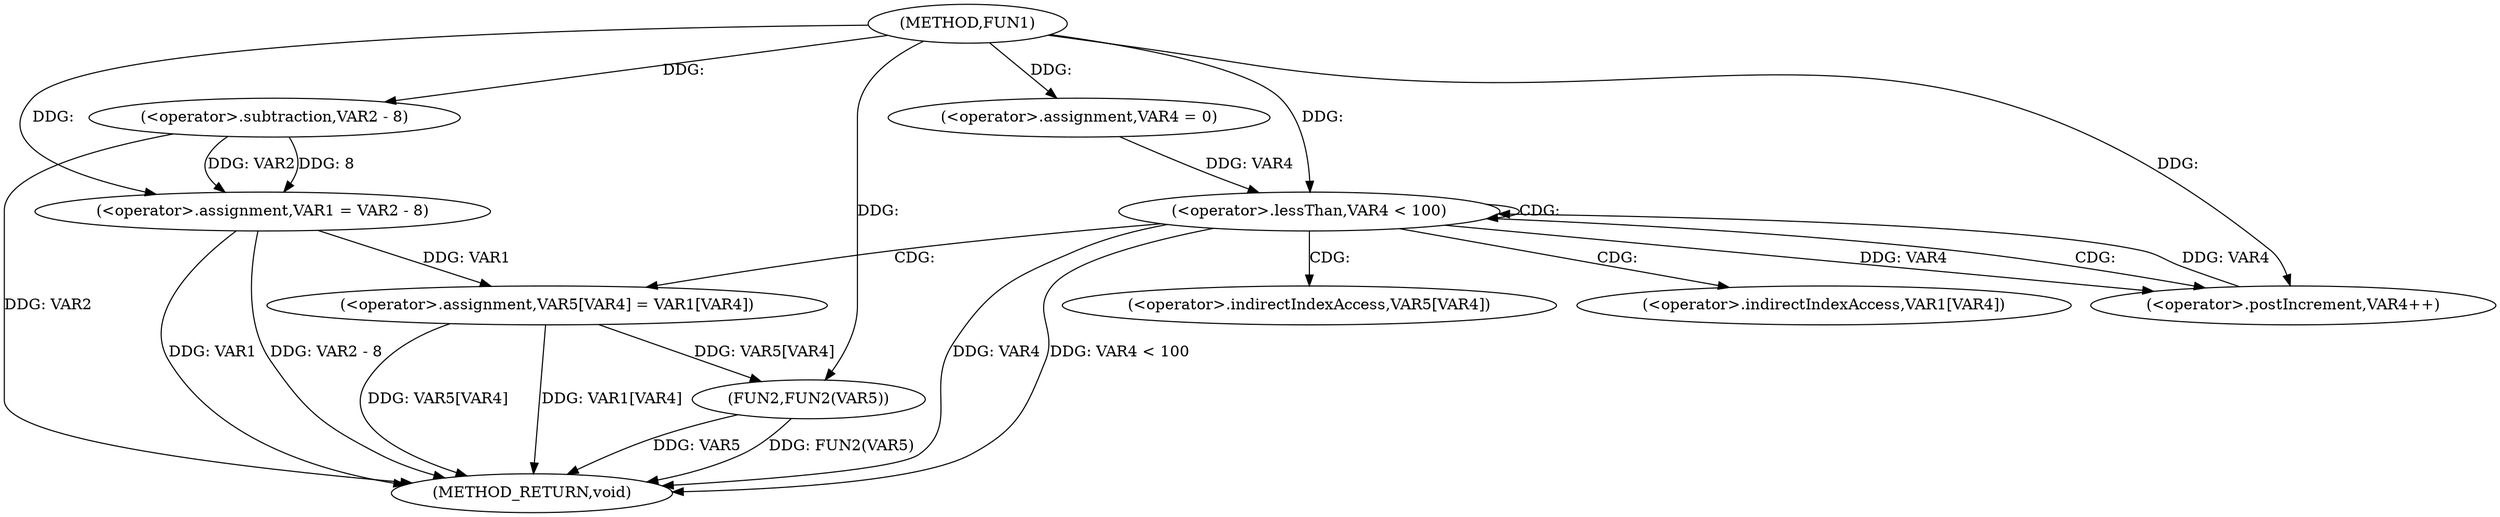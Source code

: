 digraph FUN1 {  
"1000100" [label = "(METHOD,FUN1)" ]
"1000133" [label = "(METHOD_RETURN,void)" ]
"1000106" [label = "(<operator>.assignment,VAR1 = VAR2 - 8)" ]
"1000108" [label = "(<operator>.subtraction,VAR2 - 8)" ]
"1000115" [label = "(<operator>.assignment,VAR4 = 0)" ]
"1000118" [label = "(<operator>.lessThan,VAR4 < 100)" ]
"1000121" [label = "(<operator>.postIncrement,VAR4++)" ]
"1000124" [label = "(<operator>.assignment,VAR5[VAR4] = VAR1[VAR4])" ]
"1000131" [label = "(FUN2,FUN2(VAR5))" ]
"1000125" [label = "(<operator>.indirectIndexAccess,VAR5[VAR4])" ]
"1000128" [label = "(<operator>.indirectIndexAccess,VAR1[VAR4])" ]
  "1000124" -> "1000133"  [ label = "DDG: VAR5[VAR4]"] 
  "1000106" -> "1000133"  [ label = "DDG: VAR2 - 8"] 
  "1000106" -> "1000133"  [ label = "DDG: VAR1"] 
  "1000131" -> "1000133"  [ label = "DDG: VAR5"] 
  "1000118" -> "1000133"  [ label = "DDG: VAR4 < 100"] 
  "1000124" -> "1000133"  [ label = "DDG: VAR1[VAR4]"] 
  "1000118" -> "1000133"  [ label = "DDG: VAR4"] 
  "1000108" -> "1000133"  [ label = "DDG: VAR2"] 
  "1000131" -> "1000133"  [ label = "DDG: FUN2(VAR5)"] 
  "1000108" -> "1000106"  [ label = "DDG: VAR2"] 
  "1000108" -> "1000106"  [ label = "DDG: 8"] 
  "1000100" -> "1000106"  [ label = "DDG: "] 
  "1000100" -> "1000108"  [ label = "DDG: "] 
  "1000100" -> "1000115"  [ label = "DDG: "] 
  "1000121" -> "1000118"  [ label = "DDG: VAR4"] 
  "1000115" -> "1000118"  [ label = "DDG: VAR4"] 
  "1000100" -> "1000118"  [ label = "DDG: "] 
  "1000118" -> "1000121"  [ label = "DDG: VAR4"] 
  "1000100" -> "1000121"  [ label = "DDG: "] 
  "1000106" -> "1000124"  [ label = "DDG: VAR1"] 
  "1000124" -> "1000131"  [ label = "DDG: VAR5[VAR4]"] 
  "1000100" -> "1000131"  [ label = "DDG: "] 
  "1000118" -> "1000128"  [ label = "CDG: "] 
  "1000118" -> "1000121"  [ label = "CDG: "] 
  "1000118" -> "1000124"  [ label = "CDG: "] 
  "1000118" -> "1000125"  [ label = "CDG: "] 
  "1000118" -> "1000118"  [ label = "CDG: "] 
}
